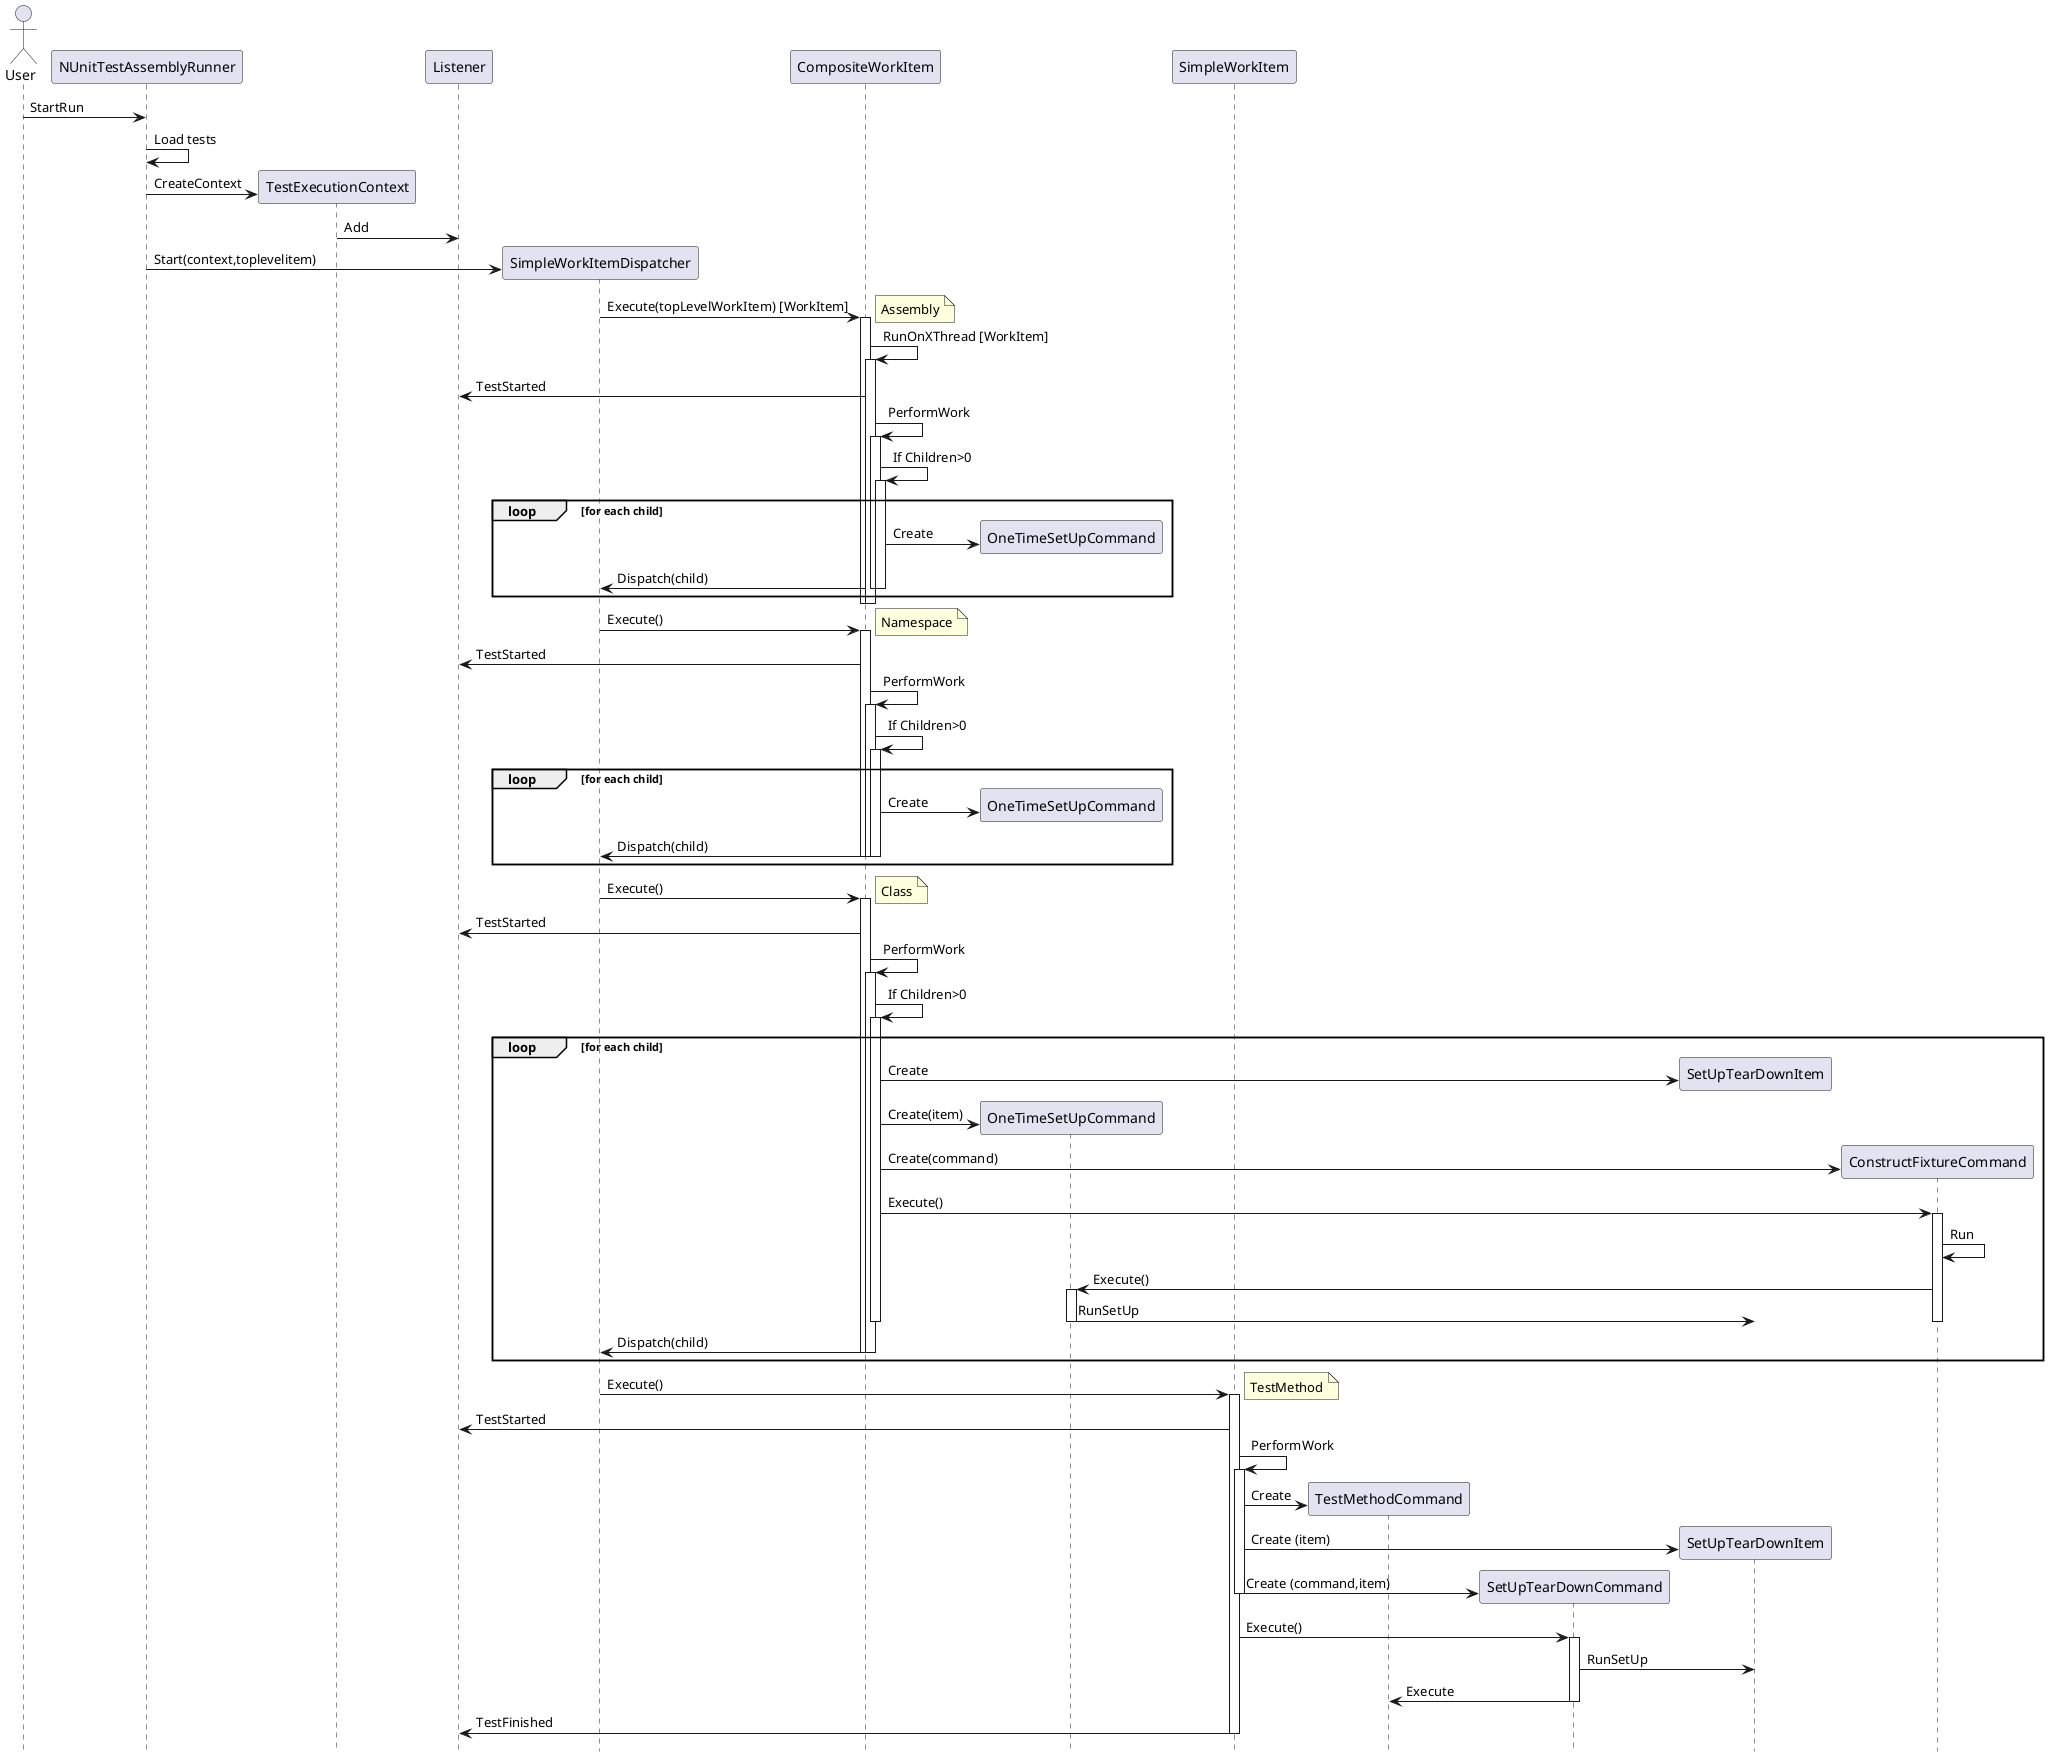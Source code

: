@startuml
hide footbox
actor User

participant NUnitTestAssemblyRunner
participant TestExecutionContext
participant Listener
participant SimpleWorkItemDispatcher
participant CompositeWorkItem
participant OneTimeSetUpCommand
participant SimpleWorkItem 
participant TestMethodCommand
participant SetUpTearDownCommand
participant SetUpTearDownItem
participant ConstructFixtureCommand

User -> NUnitTestAssemblyRunner: StartRun
NUnitTestAssemblyRunner -> NUnitTestAssemblyRunner: Load tests
NUnitTestAssemblyRunner -> TestExecutionContext ** : CreateContext
TestExecutionContext -> Listener : Add

NUnitTestAssemblyRunner -> SimpleWorkItemDispatcher **: Start(context,toplevelitem)
SimpleWorkItemDispatcher -> CompositeWorkItem: Execute(topLevelWorkItem) [WorkItem]
note right: Assembly
activate CompositeWorkItem
CompositeWorkItem -> CompositeWorkItem: RunOnXThread [WorkItem]
activate CompositeWorkItem
CompositeWorkItem -> Listener: TestStarted
CompositeWorkItem -> CompositeWorkItem: PerformWork
activate CompositeWorkItem
CompositeWorkItem -> CompositeWorkItem: If Children>0
loop for each child
activate CompositeWorkItem
CompositeWorkItem -> OneTimeSetUpCommand **: Create
    CompositeWorkItem -> SimpleWorkItemDispatcher: Dispatch(child)
    deactivate CompositeWorkItem
    deactivate CompositeWorkItem
end 
deactivate CompositeWorkItem
deactivate CompositeWorkItem


SimpleWorkItemDispatcher -> CompositeWorkItem: Execute()
note right: Namespace
activate CompositeWorkItem
CompositeWorkItem -> Listener: TestStarted
CompositeWorkItem -> CompositeWorkItem: PerformWork
activate CompositeWorkItem
CompositeWorkItem -> CompositeWorkItem: If Children>0
loop for each child
activate CompositeWorkItem
CompositeWorkItem -> OneTimeSetUpCommand **: Create
CompositeWorkItem -> SimpleWorkItemDispatcher: Dispatch(child)
deactivate CompositeWorkItem
deactivate CompositeWorkItem
deactivate CompositeWorkItem
end


SimpleWorkItemDispatcher -> CompositeWorkItem: Execute()
note right: Class
activate CompositeWorkItem
CompositeWorkItem -> Listener: TestStarted
CompositeWorkItem -> CompositeWorkItem: PerformWork
activate CompositeWorkItem
CompositeWorkItem -> CompositeWorkItem: If Children>0
loop for each child
activate CompositeWorkItem
CompositeWorkItem -> SetUpTearDownItem**: Create
CompositeWorkItem -> OneTimeSetUpCommand **: Create(item)
CompositeWorkItem -> ConstructFixtureCommand **: Create(command)
CompositeWorkItem -> ConstructFixtureCommand : Execute()
activate ConstructFixtureCommand
ConstructFixtureCommand -> ConstructFixtureCommand: Run 
ConstructFixtureCommand -> OneTimeSetUpCommand: Execute()
activate OneTimeSetUpCommand
OneTimeSetUpCommand -> SetUpTearDownItem : RunSetUp
deactivate OneTimeSetUpCommand
deactivate ConstructFixtureCommand
deactivate CompositeWorkItem
CompositeWorkItem -> SimpleWorkItemDispatcher: Dispatch(child)
deactivate CompositeWorkItem
deactivate CompositeWorkItem
end


SimpleWorkItemDispatcher -> SimpleWorkItem : Execute()
note right: TestMethod
activate SimpleWorkItem
SimpleWorkItem -> Listener: TestStarted
SimpleWorkItem -> SimpleWorkItem: PerformWork
activate SimpleWorkItem
SimpleWorkItem -> TestMethodCommand **: Create
SimpleWorkItem -> SetUpTearDownItem **: Create (item)
SimpleWorkItem -> SetUpTearDownCommand **: Create (command,item)
deactivate SimpleWorkItem

SimpleWorkItem -> SetUpTearDownCommand : Execute()
activate SetUpTearDownCommand
SetUpTearDownCommand -> SetUpTearDownItem : RunSetUp
SetUpTearDownCommand -> TestMethodCommand : Execute
deactivate SetUpTearDownCommand

SimpleWorkItem -> Listener: TestFinished
deactivate SimpleWorkItem


@enduml